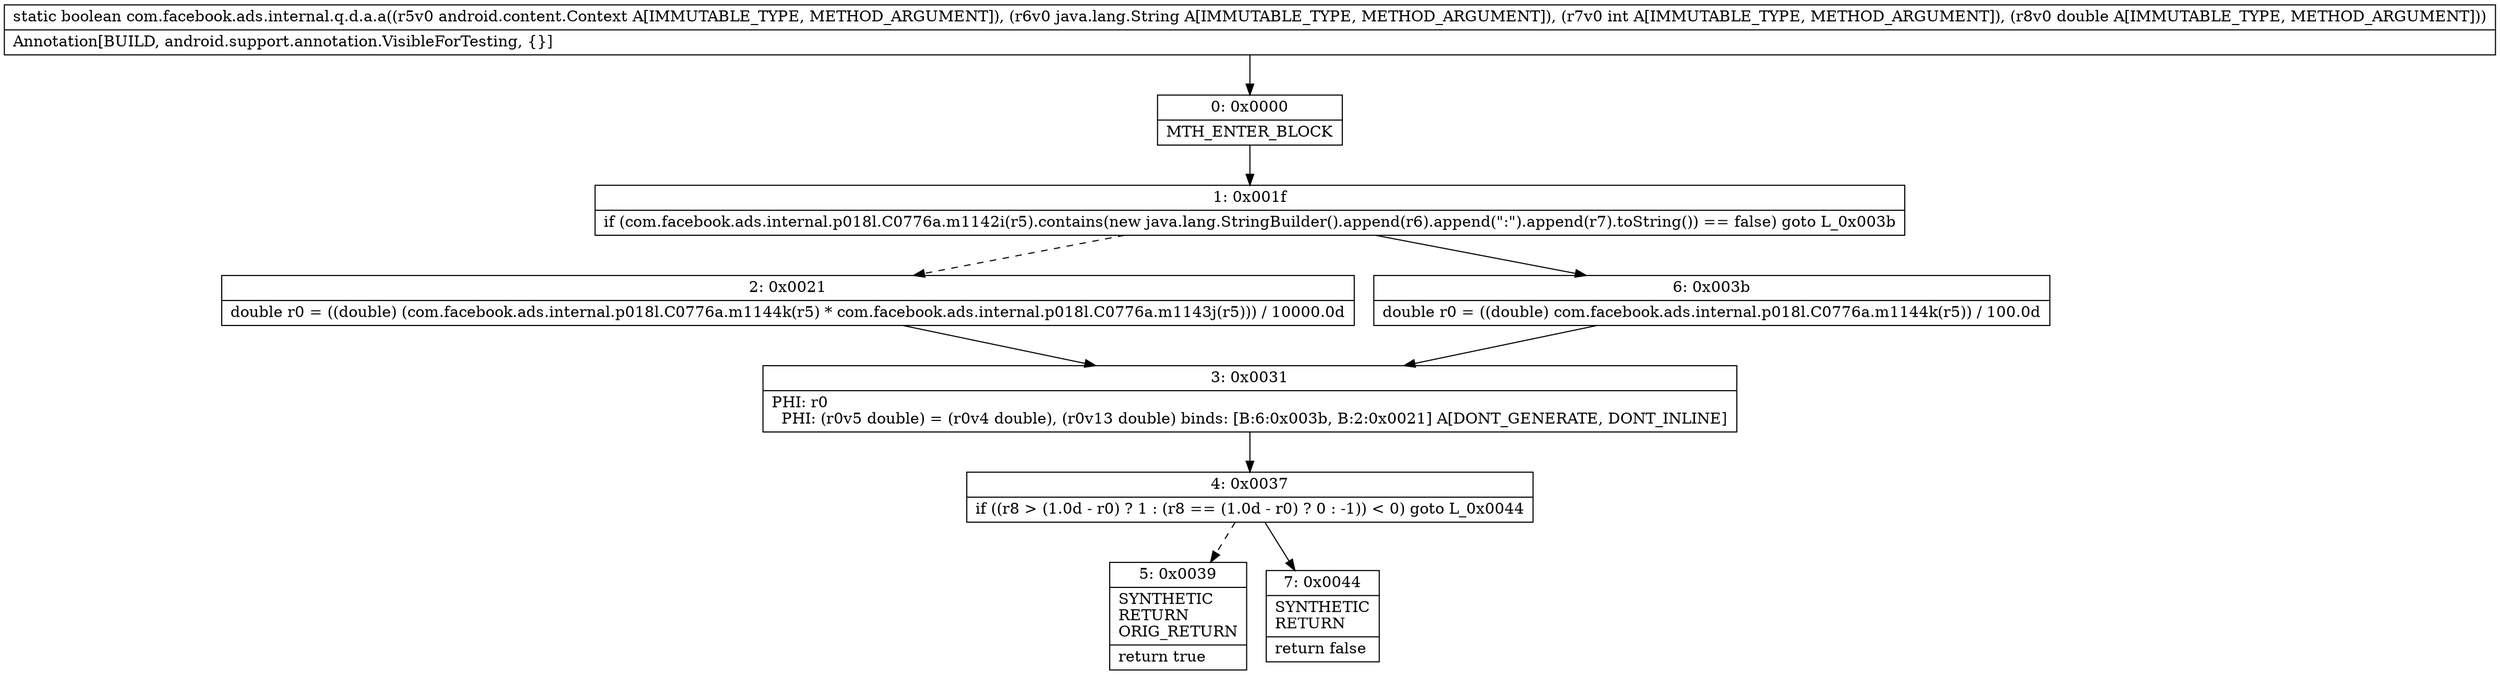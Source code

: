 digraph "CFG forcom.facebook.ads.internal.q.d.a.a(Landroid\/content\/Context;Ljava\/lang\/String;ID)Z" {
Node_0 [shape=record,label="{0\:\ 0x0000|MTH_ENTER_BLOCK\l}"];
Node_1 [shape=record,label="{1\:\ 0x001f|if (com.facebook.ads.internal.p018l.C0776a.m1142i(r5).contains(new java.lang.StringBuilder().append(r6).append(\":\").append(r7).toString()) == false) goto L_0x003b\l}"];
Node_2 [shape=record,label="{2\:\ 0x0021|double r0 = ((double) (com.facebook.ads.internal.p018l.C0776a.m1144k(r5) * com.facebook.ads.internal.p018l.C0776a.m1143j(r5))) \/ 10000.0d\l}"];
Node_3 [shape=record,label="{3\:\ 0x0031|PHI: r0 \l  PHI: (r0v5 double) = (r0v4 double), (r0v13 double) binds: [B:6:0x003b, B:2:0x0021] A[DONT_GENERATE, DONT_INLINE]\l}"];
Node_4 [shape=record,label="{4\:\ 0x0037|if ((r8 \> (1.0d \- r0) ? 1 : (r8 == (1.0d \- r0) ? 0 : \-1)) \< 0) goto L_0x0044\l}"];
Node_5 [shape=record,label="{5\:\ 0x0039|SYNTHETIC\lRETURN\lORIG_RETURN\l|return true\l}"];
Node_6 [shape=record,label="{6\:\ 0x003b|double r0 = ((double) com.facebook.ads.internal.p018l.C0776a.m1144k(r5)) \/ 100.0d\l}"];
Node_7 [shape=record,label="{7\:\ 0x0044|SYNTHETIC\lRETURN\l|return false\l}"];
MethodNode[shape=record,label="{static boolean com.facebook.ads.internal.q.d.a.a((r5v0 android.content.Context A[IMMUTABLE_TYPE, METHOD_ARGUMENT]), (r6v0 java.lang.String A[IMMUTABLE_TYPE, METHOD_ARGUMENT]), (r7v0 int A[IMMUTABLE_TYPE, METHOD_ARGUMENT]), (r8v0 double A[IMMUTABLE_TYPE, METHOD_ARGUMENT]))  | Annotation[BUILD, android.support.annotation.VisibleForTesting, \{\}]\l}"];
MethodNode -> Node_0;
Node_0 -> Node_1;
Node_1 -> Node_2[style=dashed];
Node_1 -> Node_6;
Node_2 -> Node_3;
Node_3 -> Node_4;
Node_4 -> Node_5[style=dashed];
Node_4 -> Node_7;
Node_6 -> Node_3;
}

